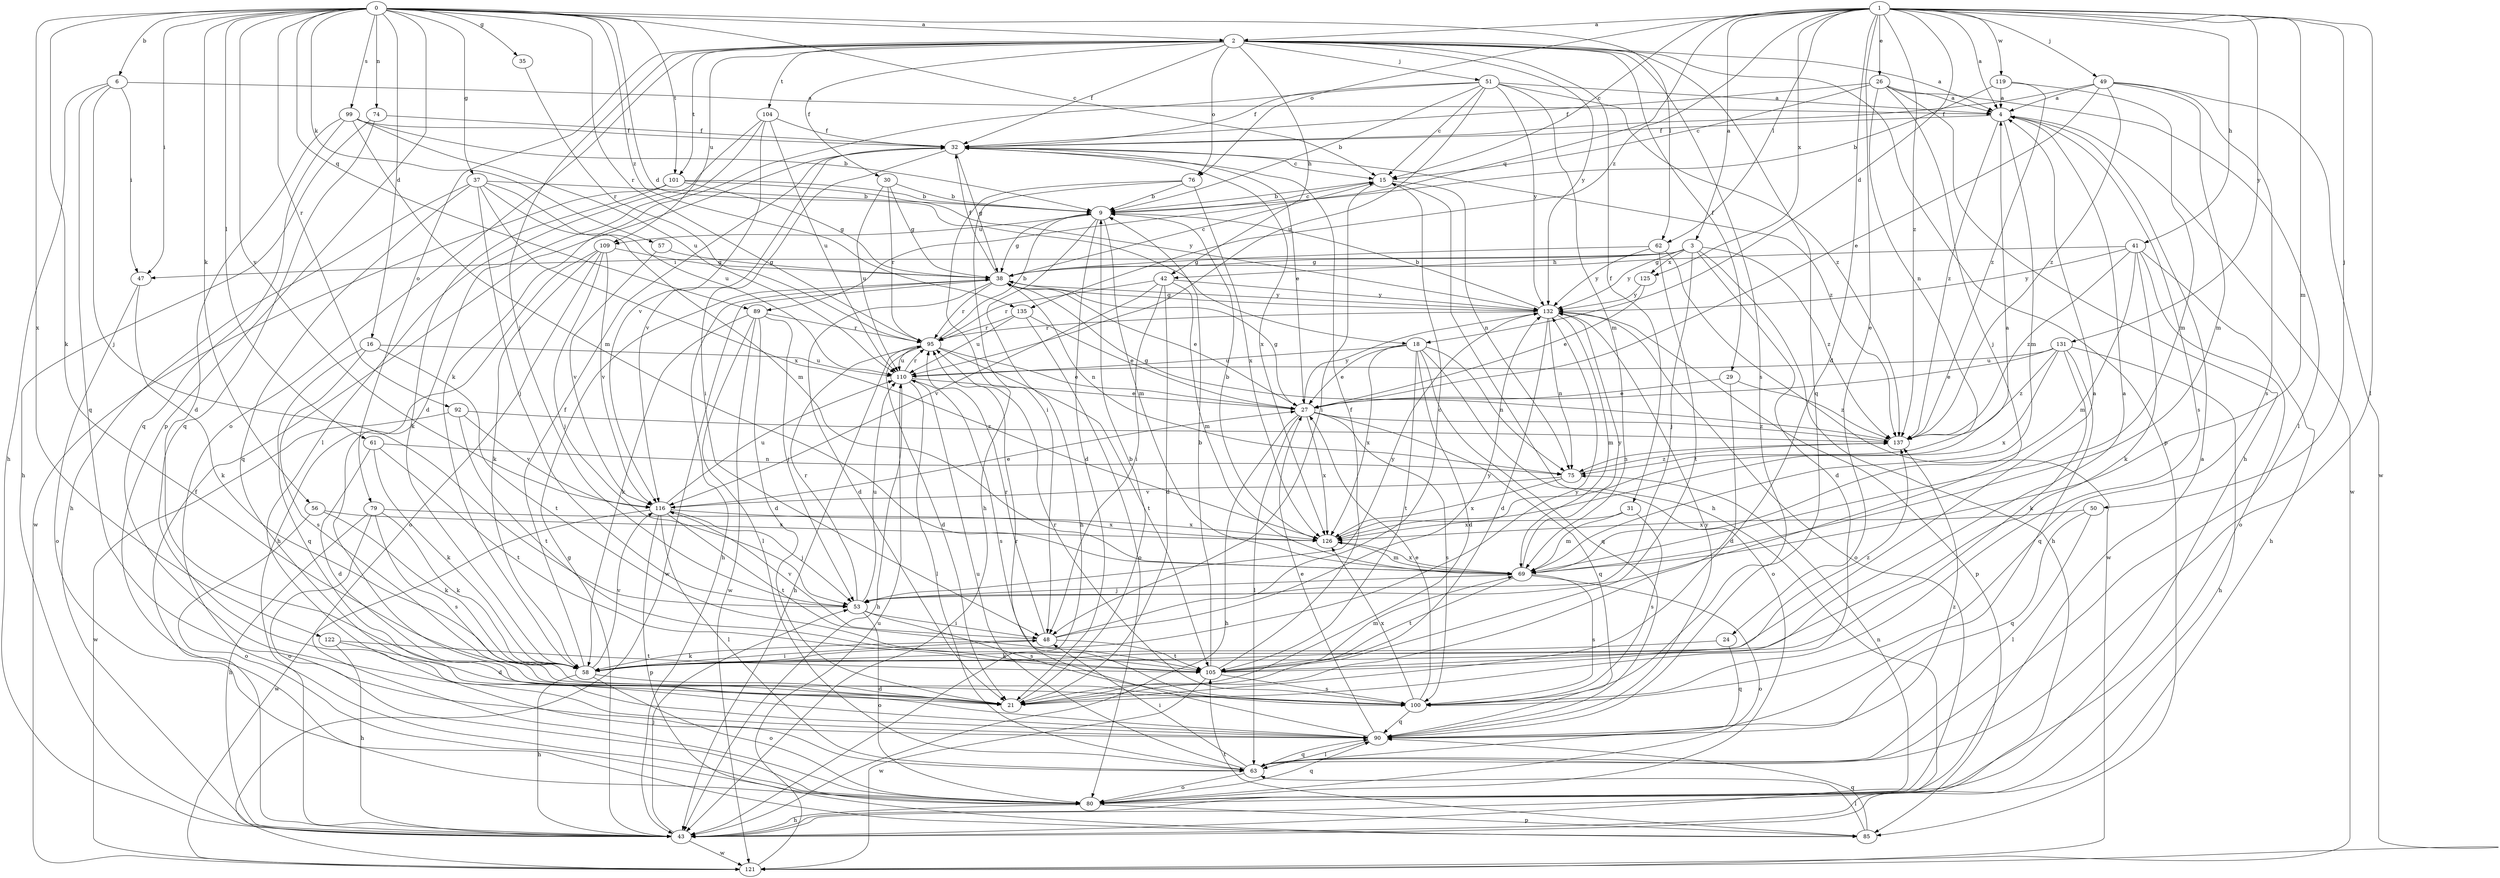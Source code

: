 strict digraph  {
0;
1;
2;
3;
4;
6;
9;
15;
16;
18;
21;
24;
26;
27;
29;
30;
31;
32;
35;
37;
38;
41;
42;
43;
47;
48;
49;
50;
51;
53;
56;
57;
58;
61;
62;
63;
69;
74;
75;
76;
79;
80;
85;
89;
90;
92;
95;
99;
100;
101;
104;
105;
109;
110;
116;
119;
121;
122;
125;
126;
131;
132;
135;
137;
0 -> 2  [label=a];
0 -> 6  [label=b];
0 -> 15  [label=c];
0 -> 16  [label=d];
0 -> 18  [label=d];
0 -> 35  [label=g];
0 -> 37  [label=g];
0 -> 47  [label=i];
0 -> 56  [label=k];
0 -> 57  [label=k];
0 -> 58  [label=k];
0 -> 61  [label=l];
0 -> 62  [label=l];
0 -> 74  [label=n];
0 -> 85  [label=p];
0 -> 89  [label=q];
0 -> 92  [label=r];
0 -> 95  [label=r];
0 -> 99  [label=s];
0 -> 101  [label=t];
0 -> 116  [label=v];
0 -> 122  [label=x];
0 -> 135  [label=z];
1 -> 2  [label=a];
1 -> 3  [label=a];
1 -> 4  [label=a];
1 -> 15  [label=c];
1 -> 18  [label=d];
1 -> 21  [label=d];
1 -> 24  [label=e];
1 -> 26  [label=e];
1 -> 41  [label=h];
1 -> 49  [label=j];
1 -> 50  [label=j];
1 -> 62  [label=l];
1 -> 63  [label=l];
1 -> 69  [label=m];
1 -> 76  [label=o];
1 -> 89  [label=q];
1 -> 119  [label=w];
1 -> 125  [label=x];
1 -> 131  [label=y];
1 -> 135  [label=z];
1 -> 137  [label=z];
2 -> 4  [label=a];
2 -> 29  [label=f];
2 -> 30  [label=f];
2 -> 31  [label=f];
2 -> 32  [label=f];
2 -> 42  [label=h];
2 -> 51  [label=j];
2 -> 53  [label=j];
2 -> 76  [label=o];
2 -> 79  [label=o];
2 -> 80  [label=o];
2 -> 85  [label=p];
2 -> 90  [label=q];
2 -> 100  [label=s];
2 -> 101  [label=t];
2 -> 104  [label=t];
2 -> 109  [label=u];
2 -> 132  [label=y];
3 -> 21  [label=d];
3 -> 38  [label=g];
3 -> 42  [label=h];
3 -> 43  [label=h];
3 -> 47  [label=i];
3 -> 53  [label=j];
3 -> 125  [label=x];
3 -> 132  [label=y];
3 -> 137  [label=z];
4 -> 32  [label=f];
4 -> 69  [label=m];
4 -> 100  [label=s];
4 -> 121  [label=w];
4 -> 137  [label=z];
6 -> 4  [label=a];
6 -> 43  [label=h];
6 -> 47  [label=i];
6 -> 53  [label=j];
6 -> 90  [label=q];
9 -> 15  [label=c];
9 -> 21  [label=d];
9 -> 38  [label=g];
9 -> 43  [label=h];
9 -> 69  [label=m];
9 -> 109  [label=u];
15 -> 9  [label=b];
15 -> 43  [label=h];
15 -> 48  [label=i];
15 -> 75  [label=n];
16 -> 90  [label=q];
16 -> 100  [label=s];
16 -> 105  [label=t];
16 -> 110  [label=u];
18 -> 21  [label=d];
18 -> 27  [label=e];
18 -> 75  [label=n];
18 -> 80  [label=o];
18 -> 90  [label=q];
18 -> 105  [label=t];
18 -> 110  [label=u];
18 -> 126  [label=x];
21 -> 9  [label=b];
24 -> 58  [label=k];
24 -> 90  [label=q];
26 -> 4  [label=a];
26 -> 15  [label=c];
26 -> 32  [label=f];
26 -> 43  [label=h];
26 -> 53  [label=j];
26 -> 63  [label=l];
26 -> 75  [label=n];
27 -> 38  [label=g];
27 -> 43  [label=h];
27 -> 63  [label=l];
27 -> 90  [label=q];
27 -> 100  [label=s];
27 -> 126  [label=x];
27 -> 132  [label=y];
27 -> 137  [label=z];
29 -> 21  [label=d];
29 -> 27  [label=e];
29 -> 137  [label=z];
30 -> 9  [label=b];
30 -> 38  [label=g];
30 -> 95  [label=r];
30 -> 110  [label=u];
31 -> 69  [label=m];
31 -> 100  [label=s];
31 -> 126  [label=x];
32 -> 15  [label=c];
32 -> 27  [label=e];
32 -> 38  [label=g];
32 -> 48  [label=i];
32 -> 116  [label=v];
32 -> 126  [label=x];
32 -> 137  [label=z];
35 -> 95  [label=r];
37 -> 9  [label=b];
37 -> 43  [label=h];
37 -> 53  [label=j];
37 -> 69  [label=m];
37 -> 90  [label=q];
37 -> 110  [label=u];
37 -> 126  [label=x];
38 -> 15  [label=c];
38 -> 21  [label=d];
38 -> 27  [label=e];
38 -> 32  [label=f];
38 -> 43  [label=h];
38 -> 75  [label=n];
38 -> 95  [label=r];
38 -> 121  [label=w];
38 -> 132  [label=y];
41 -> 38  [label=g];
41 -> 43  [label=h];
41 -> 58  [label=k];
41 -> 69  [label=m];
41 -> 80  [label=o];
41 -> 132  [label=y];
41 -> 137  [label=z];
42 -> 21  [label=d];
42 -> 48  [label=i];
42 -> 69  [label=m];
42 -> 95  [label=r];
42 -> 116  [label=v];
42 -> 132  [label=y];
43 -> 32  [label=f];
43 -> 38  [label=g];
43 -> 53  [label=j];
43 -> 121  [label=w];
47 -> 58  [label=k];
47 -> 80  [label=o];
48 -> 15  [label=c];
48 -> 58  [label=k];
48 -> 95  [label=r];
48 -> 105  [label=t];
48 -> 116  [label=v];
48 -> 132  [label=y];
49 -> 4  [label=a];
49 -> 27  [label=e];
49 -> 32  [label=f];
49 -> 69  [label=m];
49 -> 100  [label=s];
49 -> 121  [label=w];
49 -> 137  [label=z];
50 -> 63  [label=l];
50 -> 90  [label=q];
50 -> 126  [label=x];
51 -> 4  [label=a];
51 -> 9  [label=b];
51 -> 15  [label=c];
51 -> 32  [label=f];
51 -> 58  [label=k];
51 -> 69  [label=m];
51 -> 110  [label=u];
51 -> 132  [label=y];
51 -> 137  [label=z];
53 -> 48  [label=i];
53 -> 80  [label=o];
53 -> 95  [label=r];
53 -> 100  [label=s];
53 -> 110  [label=u];
53 -> 132  [label=y];
56 -> 58  [label=k];
56 -> 80  [label=o];
56 -> 126  [label=x];
57 -> 38  [label=g];
57 -> 116  [label=v];
58 -> 4  [label=a];
58 -> 21  [label=d];
58 -> 32  [label=f];
58 -> 43  [label=h];
58 -> 48  [label=i];
58 -> 80  [label=o];
58 -> 116  [label=v];
58 -> 132  [label=y];
61 -> 21  [label=d];
61 -> 58  [label=k];
61 -> 75  [label=n];
61 -> 105  [label=t];
62 -> 38  [label=g];
62 -> 105  [label=t];
62 -> 121  [label=w];
62 -> 132  [label=y];
63 -> 48  [label=i];
63 -> 80  [label=o];
63 -> 90  [label=q];
63 -> 110  [label=u];
63 -> 137  [label=z];
69 -> 53  [label=j];
69 -> 80  [label=o];
69 -> 100  [label=s];
69 -> 105  [label=t];
69 -> 126  [label=x];
69 -> 132  [label=y];
74 -> 32  [label=f];
74 -> 43  [label=h];
74 -> 90  [label=q];
75 -> 116  [label=v];
75 -> 126  [label=x];
75 -> 137  [label=z];
76 -> 9  [label=b];
76 -> 43  [label=h];
76 -> 48  [label=i];
76 -> 126  [label=x];
79 -> 43  [label=h];
79 -> 58  [label=k];
79 -> 80  [label=o];
79 -> 100  [label=s];
79 -> 126  [label=x];
80 -> 4  [label=a];
80 -> 43  [label=h];
80 -> 75  [label=n];
80 -> 85  [label=p];
80 -> 90  [label=q];
85 -> 63  [label=l];
85 -> 90  [label=q];
85 -> 105  [label=t];
89 -> 21  [label=d];
89 -> 53  [label=j];
89 -> 58  [label=k];
89 -> 63  [label=l];
89 -> 95  [label=r];
89 -> 121  [label=w];
90 -> 27  [label=e];
90 -> 63  [label=l];
90 -> 95  [label=r];
90 -> 132  [label=y];
92 -> 105  [label=t];
92 -> 116  [label=v];
92 -> 121  [label=w];
92 -> 137  [label=z];
95 -> 9  [label=b];
95 -> 21  [label=d];
95 -> 27  [label=e];
95 -> 43  [label=h];
95 -> 105  [label=t];
95 -> 110  [label=u];
99 -> 9  [label=b];
99 -> 21  [label=d];
99 -> 32  [label=f];
99 -> 69  [label=m];
99 -> 90  [label=q];
99 -> 110  [label=u];
100 -> 27  [label=e];
100 -> 90  [label=q];
100 -> 95  [label=r];
100 -> 126  [label=x];
101 -> 9  [label=b];
101 -> 38  [label=g];
101 -> 58  [label=k];
101 -> 121  [label=w];
101 -> 132  [label=y];
104 -> 21  [label=d];
104 -> 32  [label=f];
104 -> 63  [label=l];
104 -> 110  [label=u];
104 -> 116  [label=v];
105 -> 4  [label=a];
105 -> 9  [label=b];
105 -> 32  [label=f];
105 -> 69  [label=m];
105 -> 100  [label=s];
105 -> 121  [label=w];
105 -> 137  [label=z];
109 -> 38  [label=g];
109 -> 43  [label=h];
109 -> 53  [label=j];
109 -> 58  [label=k];
109 -> 80  [label=o];
109 -> 116  [label=v];
110 -> 27  [label=e];
110 -> 43  [label=h];
110 -> 63  [label=l];
110 -> 95  [label=r];
110 -> 100  [label=s];
116 -> 27  [label=e];
116 -> 53  [label=j];
116 -> 63  [label=l];
116 -> 85  [label=p];
116 -> 105  [label=t];
116 -> 110  [label=u];
116 -> 121  [label=w];
116 -> 126  [label=x];
119 -> 4  [label=a];
119 -> 9  [label=b];
119 -> 69  [label=m];
119 -> 137  [label=z];
121 -> 110  [label=u];
122 -> 21  [label=d];
122 -> 43  [label=h];
122 -> 105  [label=t];
125 -> 27  [label=e];
125 -> 132  [label=y];
126 -> 4  [label=a];
126 -> 9  [label=b];
126 -> 69  [label=m];
131 -> 27  [label=e];
131 -> 43  [label=h];
131 -> 58  [label=k];
131 -> 90  [label=q];
131 -> 110  [label=u];
131 -> 126  [label=x];
131 -> 137  [label=z];
132 -> 9  [label=b];
132 -> 21  [label=d];
132 -> 38  [label=g];
132 -> 69  [label=m];
132 -> 75  [label=n];
132 -> 80  [label=o];
132 -> 85  [label=p];
132 -> 95  [label=r];
135 -> 27  [label=e];
135 -> 80  [label=o];
135 -> 95  [label=r];
135 -> 110  [label=u];
137 -> 38  [label=g];
137 -> 75  [label=n];
}
